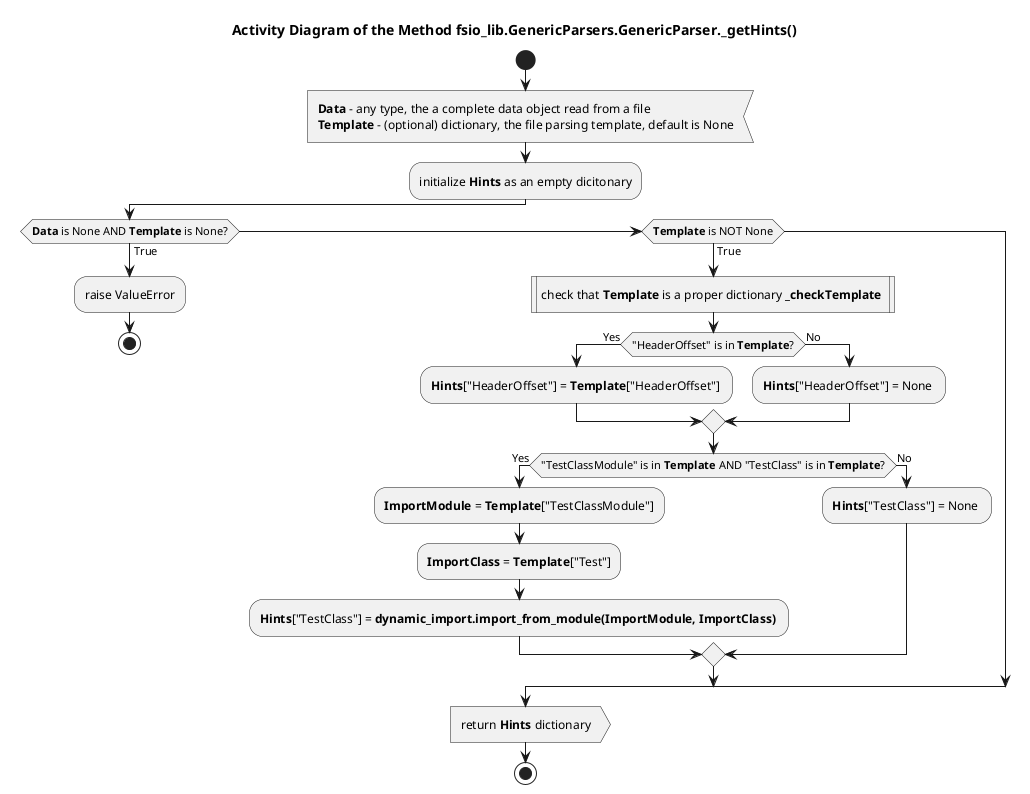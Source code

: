 @startuml generic_parsers_generic_parser_gethints

title Activity Diagram of the Method fsio_lib.GenericParsers.GenericParser._getHints()

start

:<b>Data</b> - any type, the a complete data object read from a file
<b>Template</b> - (optional) dictionary, the file parsing template, default is None<

:initialize <b>Hints</b> as an empty dicitonary;

if (<b>Data</b> is None AND <b>Template</b> is None?) then (True)
    :raise ValueError;
    
    stop
elseif (<b>Template</b> is NOT None) then (True)
    :check that <b>Template</b> is a proper dictionary <b>_checkTemplate</b> |
    
    if ("HeaderOffset" is in <b>Template</b>?) then (Yes)
        :<b>Hints</b>["HeaderOffset"] = <b>Template</b>["HeaderOffset"] ;
    else (No)
        :<b>Hints</b>["HeaderOffset"] = None ;
    endif
    
    if ("TestClassModule" is in <b>Template</b> AND "TestClass" is in <b>Template</b>?) then (Yes)
        :<b>ImportModule</b> = <b>Template</b>["TestClassModule"];
        
        :<b>ImportClass</b> = <b>Template</b>["Test"];
        
        :<b>Hints</b>["TestClass"] = <b>dynamic_import.import_from_module(ImportModule, ImportClass)</b> ;
    else (No)
        :<b>Hints</b>["TestClass"] = None ;
    endif
endif

:return <b>Hints</b> dictionary>

stop

@enduml